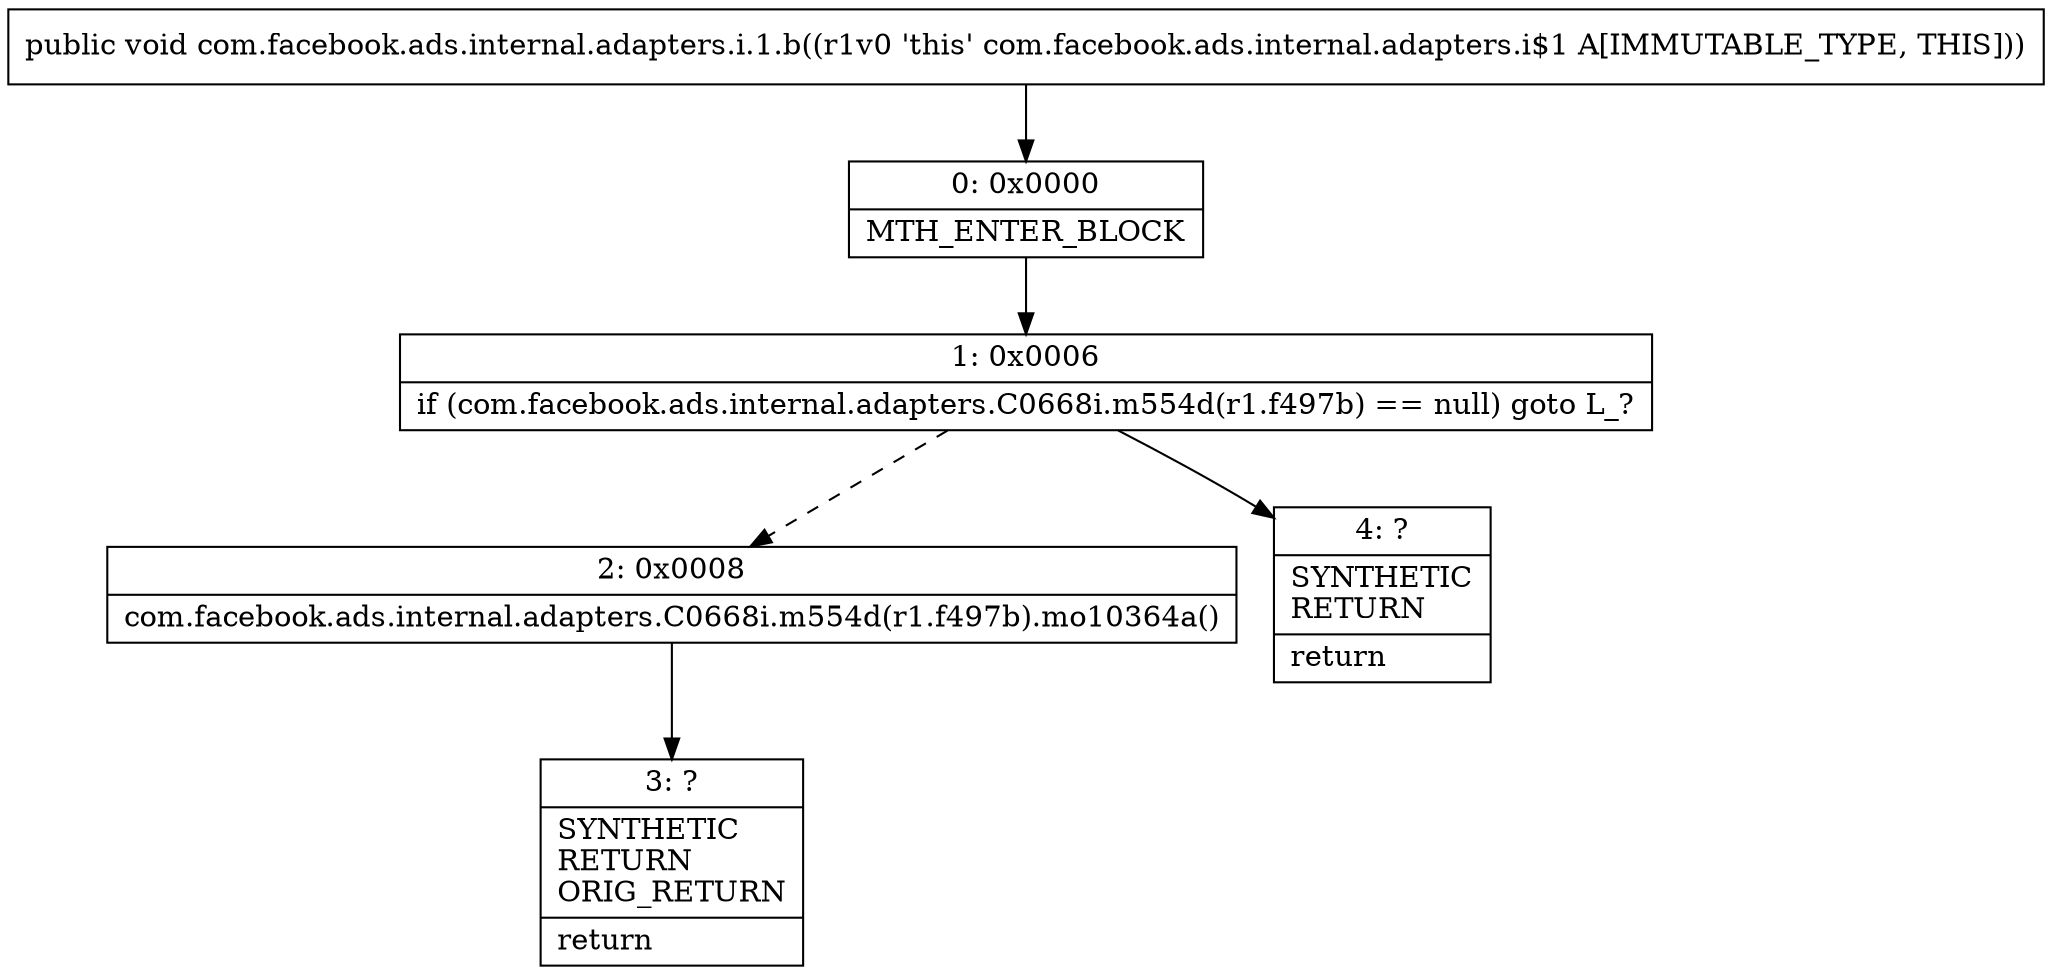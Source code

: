 digraph "CFG forcom.facebook.ads.internal.adapters.i.1.b()V" {
Node_0 [shape=record,label="{0\:\ 0x0000|MTH_ENTER_BLOCK\l}"];
Node_1 [shape=record,label="{1\:\ 0x0006|if (com.facebook.ads.internal.adapters.C0668i.m554d(r1.f497b) == null) goto L_?\l}"];
Node_2 [shape=record,label="{2\:\ 0x0008|com.facebook.ads.internal.adapters.C0668i.m554d(r1.f497b).mo10364a()\l}"];
Node_3 [shape=record,label="{3\:\ ?|SYNTHETIC\lRETURN\lORIG_RETURN\l|return\l}"];
Node_4 [shape=record,label="{4\:\ ?|SYNTHETIC\lRETURN\l|return\l}"];
MethodNode[shape=record,label="{public void com.facebook.ads.internal.adapters.i.1.b((r1v0 'this' com.facebook.ads.internal.adapters.i$1 A[IMMUTABLE_TYPE, THIS])) }"];
MethodNode -> Node_0;
Node_0 -> Node_1;
Node_1 -> Node_2[style=dashed];
Node_1 -> Node_4;
Node_2 -> Node_3;
}

